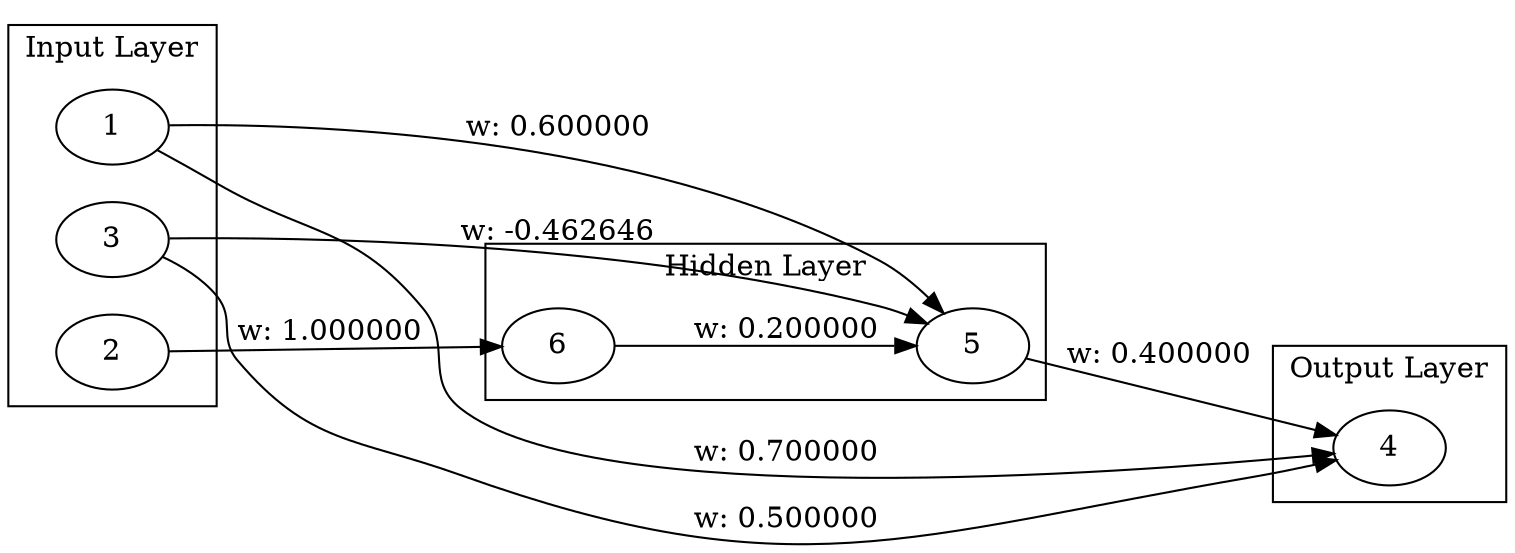 digraph Genome {
  rankdir=LR;
  subgraph cluster_0 {
    label="Input Layer";
    1;
    2;
    3;
  }
  subgraph cluster_1 {
    label="Hidden Layer";
    5;
    6;
  }
  subgraph cluster_2 {
    label="Output Layer";
    4;
  }
  1 -> 4 [label="w: 0.700000"];
  3 -> 4 [label="w: 0.500000"];
  5 -> 4 [label="w: 0.400000"];
  1 -> 5 [label="w: 0.600000"];
  3 -> 5 [label="w: -0.462646"];
  2 -> 6 [label="w: 1.000000"];
  6 -> 5 [label="w: 0.200000"];
}
